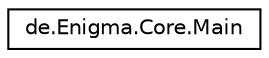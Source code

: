 digraph "Grafische Darstellung der Klassenhierarchie"
{
  edge [fontname="Helvetica",fontsize="10",labelfontname="Helvetica",labelfontsize="10"];
  node [fontname="Helvetica",fontsize="10",shape=record];
  rankdir="LR";
  Node0 [label="de.Enigma.Core.Main",height=0.2,width=0.4,color="black", fillcolor="white", style="filled",URL="$classde_1_1_enigma_1_1_core_1_1_main.html",tooltip="Dies ist die Hauptklasse und \"Instanz\" des Programms. "];
}
